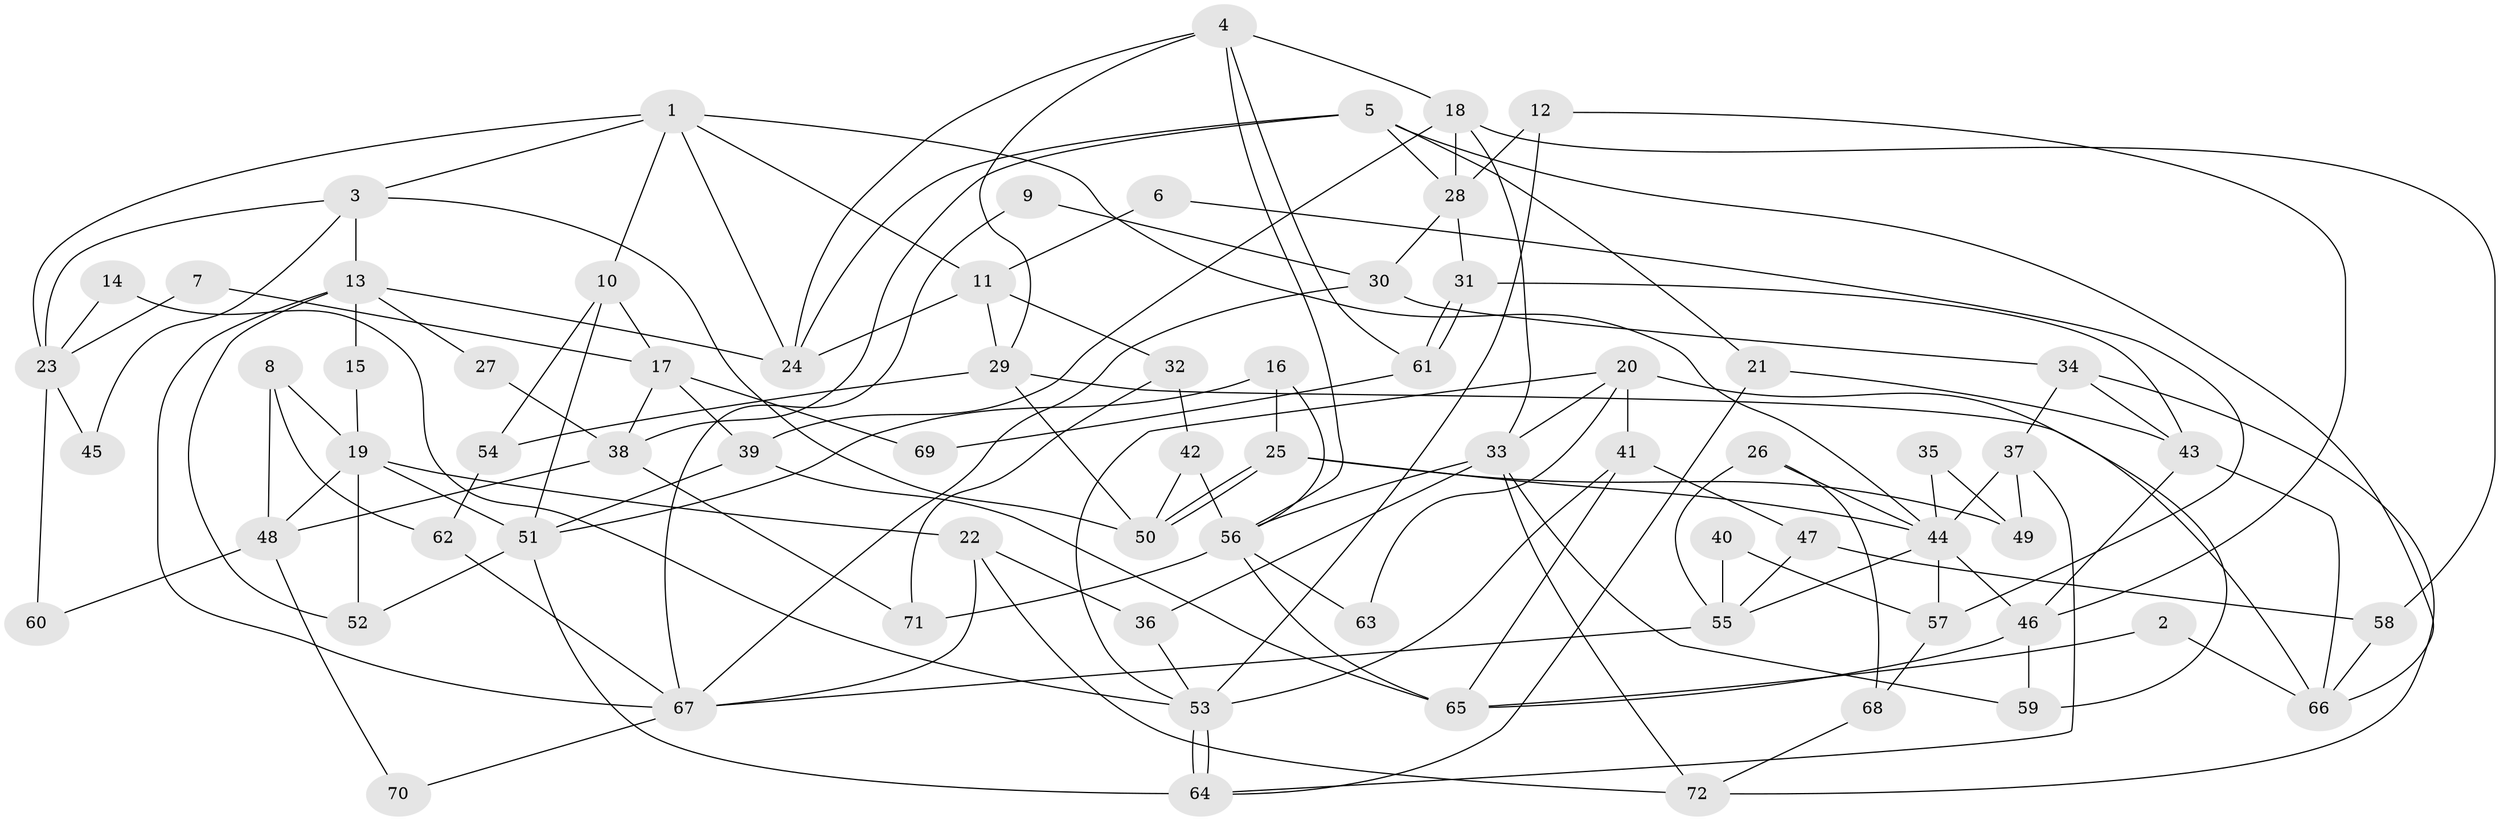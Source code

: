 // coarse degree distribution, {8: 0.24, 3: 0.04, 9: 0.04, 6: 0.12, 5: 0.24, 7: 0.08, 2: 0.08, 4: 0.16}
// Generated by graph-tools (version 1.1) at 2025/51/03/04/25 22:51:04]
// undirected, 72 vertices, 144 edges
graph export_dot {
  node [color=gray90,style=filled];
  1;
  2;
  3;
  4;
  5;
  6;
  7;
  8;
  9;
  10;
  11;
  12;
  13;
  14;
  15;
  16;
  17;
  18;
  19;
  20;
  21;
  22;
  23;
  24;
  25;
  26;
  27;
  28;
  29;
  30;
  31;
  32;
  33;
  34;
  35;
  36;
  37;
  38;
  39;
  40;
  41;
  42;
  43;
  44;
  45;
  46;
  47;
  48;
  49;
  50;
  51;
  52;
  53;
  54;
  55;
  56;
  57;
  58;
  59;
  60;
  61;
  62;
  63;
  64;
  65;
  66;
  67;
  68;
  69;
  70;
  71;
  72;
  1 -- 24;
  1 -- 10;
  1 -- 3;
  1 -- 11;
  1 -- 23;
  1 -- 44;
  2 -- 65;
  2 -- 66;
  3 -- 50;
  3 -- 13;
  3 -- 23;
  3 -- 45;
  4 -- 56;
  4 -- 18;
  4 -- 24;
  4 -- 29;
  4 -- 61;
  5 -- 66;
  5 -- 21;
  5 -- 24;
  5 -- 28;
  5 -- 38;
  6 -- 11;
  6 -- 57;
  7 -- 23;
  7 -- 17;
  8 -- 19;
  8 -- 62;
  8 -- 48;
  9 -- 67;
  9 -- 30;
  10 -- 51;
  10 -- 17;
  10 -- 54;
  11 -- 24;
  11 -- 29;
  11 -- 32;
  12 -- 46;
  12 -- 28;
  12 -- 53;
  13 -- 24;
  13 -- 15;
  13 -- 27;
  13 -- 52;
  13 -- 67;
  14 -- 23;
  14 -- 53;
  15 -- 19;
  16 -- 25;
  16 -- 51;
  16 -- 56;
  17 -- 39;
  17 -- 38;
  17 -- 69;
  18 -- 39;
  18 -- 33;
  18 -- 28;
  18 -- 58;
  19 -- 48;
  19 -- 22;
  19 -- 51;
  19 -- 52;
  20 -- 53;
  20 -- 41;
  20 -- 33;
  20 -- 59;
  20 -- 63;
  21 -- 64;
  21 -- 43;
  22 -- 67;
  22 -- 36;
  22 -- 72;
  23 -- 45;
  23 -- 60;
  25 -- 50;
  25 -- 50;
  25 -- 44;
  25 -- 49;
  26 -- 55;
  26 -- 44;
  26 -- 68;
  27 -- 38;
  28 -- 30;
  28 -- 31;
  29 -- 50;
  29 -- 54;
  29 -- 66;
  30 -- 34;
  30 -- 67;
  31 -- 61;
  31 -- 61;
  31 -- 43;
  32 -- 42;
  32 -- 71;
  33 -- 56;
  33 -- 36;
  33 -- 59;
  33 -- 72;
  34 -- 43;
  34 -- 72;
  34 -- 37;
  35 -- 49;
  35 -- 44;
  36 -- 53;
  37 -- 64;
  37 -- 44;
  37 -- 49;
  38 -- 71;
  38 -- 48;
  39 -- 65;
  39 -- 51;
  40 -- 55;
  40 -- 57;
  41 -- 53;
  41 -- 47;
  41 -- 65;
  42 -- 50;
  42 -- 56;
  43 -- 46;
  43 -- 66;
  44 -- 46;
  44 -- 55;
  44 -- 57;
  46 -- 59;
  46 -- 65;
  47 -- 55;
  47 -- 58;
  48 -- 60;
  48 -- 70;
  51 -- 52;
  51 -- 64;
  53 -- 64;
  53 -- 64;
  54 -- 62;
  55 -- 67;
  56 -- 65;
  56 -- 63;
  56 -- 71;
  57 -- 68;
  58 -- 66;
  61 -- 69;
  62 -- 67;
  67 -- 70;
  68 -- 72;
}
